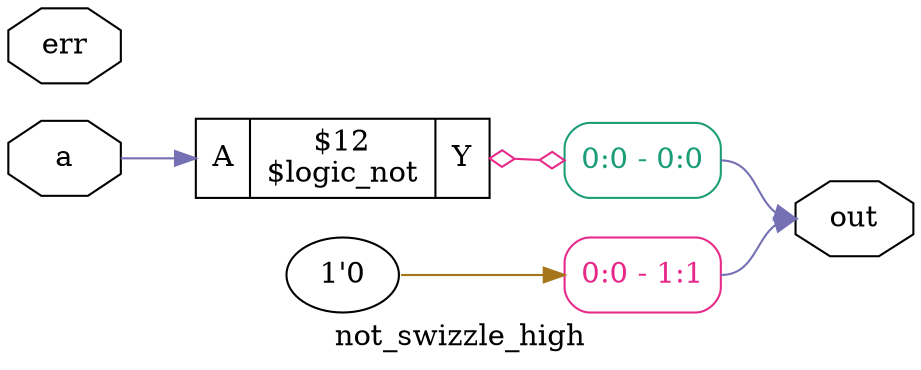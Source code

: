 digraph "not_swizzle_high" {
label="not_swizzle_high";
rankdir="LR";
remincross=true;
n1 [ shape=octagon, label="a", color="black", fontcolor="black"];
n2 [ shape=octagon, label="err", color="black", fontcolor="black"];
n3 [ shape=octagon, label="out", color="black", fontcolor="black"];
c6 [ shape=record, label="{{<p4> A}|$12\n$logic_not|{<p5> Y}}",  ];
x0 [ shape=record, style=rounded, label="<s0> 0:0 - 0:0 ", colorscheme="dark28", color="1", fontcolor="1" ];
c6:p5:e -> x0:w [arrowhead=odiamond, arrowtail=odiamond, dir=both, colorscheme="dark28", color="4", fontcolor="4", label=""];
v1 [ label="1'0" ];
x2 [ shape=record, style=rounded, label="<s0> 0:0 - 1:1 ", colorscheme="dark28", color="4", fontcolor="4" ];
n1:e -> c6:p4:w [colorscheme="dark28", color="3", fontcolor="3", label=""];
x0:s0:e -> n3:w [colorscheme="dark28", color="3", fontcolor="3", label=""];
x2:s0:e -> n3:w [colorscheme="dark28", color="3", fontcolor="3", label=""];
v1:e -> x2:w [colorscheme="dark28", color="7", fontcolor="7", label=""];
}
